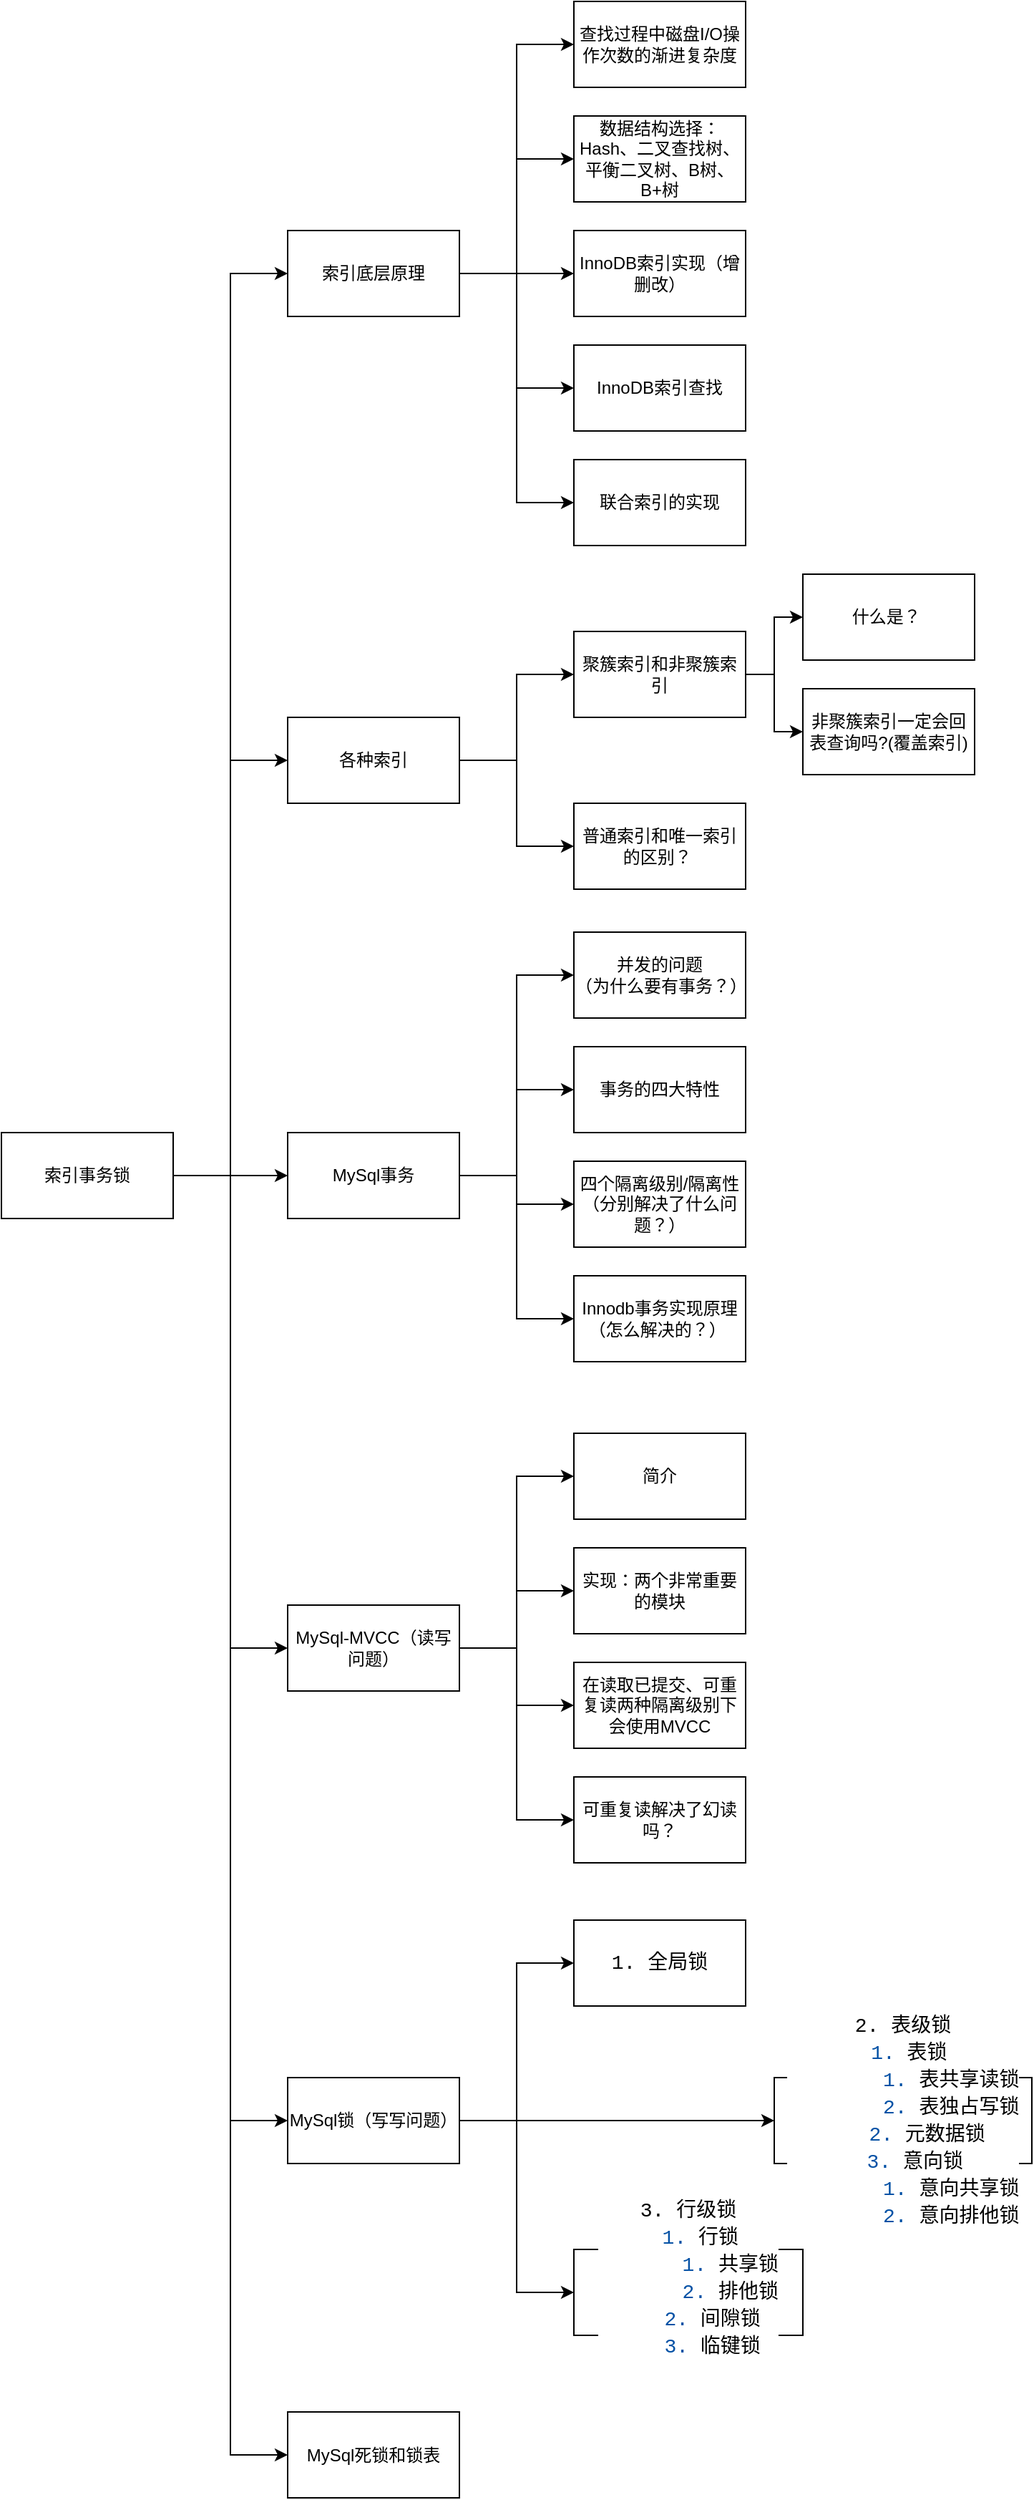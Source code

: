<mxfile version="20.8.16" type="device"><diagram name="第 1 页" id="4vLI9ShpS7k9PXXGTLjg"><mxGraphModel dx="1003" dy="828" grid="1" gridSize="10" guides="1" tooltips="1" connect="1" arrows="1" fold="1" page="1" pageScale="1" pageWidth="827" pageHeight="1169" math="0" shadow="0"><root><mxCell id="0"/><mxCell id="1" parent="0"/><mxCell id="x14KtIXuYS-L9D1vA7nW-3" value="" style="edgeStyle=orthogonalEdgeStyle;rounded=0;orthogonalLoop=1;jettySize=auto;html=1;entryX=0;entryY=0.5;entryDx=0;entryDy=0;" parent="1" source="x14KtIXuYS-L9D1vA7nW-1" target="x14KtIXuYS-L9D1vA7nW-2" edge="1"><mxGeometry relative="1" as="geometry"/></mxCell><mxCell id="x14KtIXuYS-L9D1vA7nW-9" style="edgeStyle=orthogonalEdgeStyle;rounded=0;orthogonalLoop=1;jettySize=auto;html=1;entryX=0;entryY=0.5;entryDx=0;entryDy=0;" parent="1" source="x14KtIXuYS-L9D1vA7nW-1" target="x14KtIXuYS-L9D1vA7nW-4" edge="1"><mxGeometry relative="1" as="geometry"/></mxCell><mxCell id="x14KtIXuYS-L9D1vA7nW-10" style="edgeStyle=orthogonalEdgeStyle;rounded=0;orthogonalLoop=1;jettySize=auto;html=1;entryX=0;entryY=0.5;entryDx=0;entryDy=0;" parent="1" source="x14KtIXuYS-L9D1vA7nW-1" target="x14KtIXuYS-L9D1vA7nW-5" edge="1"><mxGeometry relative="1" as="geometry"/></mxCell><mxCell id="x14KtIXuYS-L9D1vA7nW-11" style="edgeStyle=orthogonalEdgeStyle;rounded=0;orthogonalLoop=1;jettySize=auto;html=1;entryX=0;entryY=0.5;entryDx=0;entryDy=0;" parent="1" source="x14KtIXuYS-L9D1vA7nW-1" target="x14KtIXuYS-L9D1vA7nW-6" edge="1"><mxGeometry relative="1" as="geometry"/></mxCell><mxCell id="x14KtIXuYS-L9D1vA7nW-12" style="edgeStyle=orthogonalEdgeStyle;rounded=0;orthogonalLoop=1;jettySize=auto;html=1;entryX=0;entryY=0.5;entryDx=0;entryDy=0;" parent="1" source="x14KtIXuYS-L9D1vA7nW-1" target="x14KtIXuYS-L9D1vA7nW-7" edge="1"><mxGeometry relative="1" as="geometry"/></mxCell><mxCell id="x14KtIXuYS-L9D1vA7nW-13" style="edgeStyle=orthogonalEdgeStyle;rounded=0;orthogonalLoop=1;jettySize=auto;html=1;entryX=0;entryY=0.5;entryDx=0;entryDy=0;" parent="1" source="x14KtIXuYS-L9D1vA7nW-1" target="x14KtIXuYS-L9D1vA7nW-8" edge="1"><mxGeometry relative="1" as="geometry"/></mxCell><mxCell id="x14KtIXuYS-L9D1vA7nW-1" value="索引事务锁" style="rounded=0;whiteSpace=wrap;html=1;" parent="1" vertex="1"><mxGeometry x="40" y="830" width="120" height="60" as="geometry"/></mxCell><mxCell id="x14KtIXuYS-L9D1vA7nW-16" value="" style="edgeStyle=orthogonalEdgeStyle;rounded=0;orthogonalLoop=1;jettySize=auto;html=1;entryX=0;entryY=0.5;entryDx=0;entryDy=0;" parent="1" source="x14KtIXuYS-L9D1vA7nW-2" target="x14KtIXuYS-L9D1vA7nW-15" edge="1"><mxGeometry relative="1" as="geometry"/></mxCell><mxCell id="x14KtIXuYS-L9D1vA7nW-21" style="edgeStyle=orthogonalEdgeStyle;rounded=0;orthogonalLoop=1;jettySize=auto;html=1;entryX=0;entryY=0.5;entryDx=0;entryDy=0;" parent="1" source="x14KtIXuYS-L9D1vA7nW-2" target="x14KtIXuYS-L9D1vA7nW-17" edge="1"><mxGeometry relative="1" as="geometry"/></mxCell><mxCell id="x14KtIXuYS-L9D1vA7nW-22" style="edgeStyle=orthogonalEdgeStyle;rounded=0;orthogonalLoop=1;jettySize=auto;html=1;entryX=0;entryY=0.5;entryDx=0;entryDy=0;" parent="1" source="x14KtIXuYS-L9D1vA7nW-2" target="x14KtIXuYS-L9D1vA7nW-18" edge="1"><mxGeometry relative="1" as="geometry"/></mxCell><mxCell id="x14KtIXuYS-L9D1vA7nW-23" style="edgeStyle=orthogonalEdgeStyle;rounded=0;orthogonalLoop=1;jettySize=auto;html=1;entryX=0;entryY=0.5;entryDx=0;entryDy=0;" parent="1" source="x14KtIXuYS-L9D1vA7nW-2" target="x14KtIXuYS-L9D1vA7nW-19" edge="1"><mxGeometry relative="1" as="geometry"/></mxCell><mxCell id="x14KtIXuYS-L9D1vA7nW-24" style="edgeStyle=orthogonalEdgeStyle;rounded=0;orthogonalLoop=1;jettySize=auto;html=1;entryX=0;entryY=0.5;entryDx=0;entryDy=0;" parent="1" source="x14KtIXuYS-L9D1vA7nW-2" target="x14KtIXuYS-L9D1vA7nW-20" edge="1"><mxGeometry relative="1" as="geometry"/></mxCell><mxCell id="x14KtIXuYS-L9D1vA7nW-2" value="索引底层原理" style="rounded=0;whiteSpace=wrap;html=1;" parent="1" vertex="1"><mxGeometry x="240" y="200" width="120" height="60" as="geometry"/></mxCell><mxCell id="x14KtIXuYS-L9D1vA7nW-27" value="" style="edgeStyle=orthogonalEdgeStyle;rounded=0;orthogonalLoop=1;jettySize=auto;html=1;entryX=0;entryY=0.5;entryDx=0;entryDy=0;" parent="1" source="x14KtIXuYS-L9D1vA7nW-4" target="x14KtIXuYS-L9D1vA7nW-26" edge="1"><mxGeometry relative="1" as="geometry"/></mxCell><mxCell id="x14KtIXuYS-L9D1vA7nW-29" style="edgeStyle=orthogonalEdgeStyle;rounded=0;orthogonalLoop=1;jettySize=auto;html=1;entryX=0;entryY=0.5;entryDx=0;entryDy=0;" parent="1" source="x14KtIXuYS-L9D1vA7nW-4" target="x14KtIXuYS-L9D1vA7nW-28" edge="1"><mxGeometry relative="1" as="geometry"/></mxCell><mxCell id="x14KtIXuYS-L9D1vA7nW-4" value="各种索引" style="rounded=0;whiteSpace=wrap;html=1;" parent="1" vertex="1"><mxGeometry x="240" y="540" width="120" height="60" as="geometry"/></mxCell><mxCell id="x14KtIXuYS-L9D1vA7nW-35" value="" style="edgeStyle=orthogonalEdgeStyle;rounded=0;orthogonalLoop=1;jettySize=auto;html=1;entryX=0;entryY=0.5;entryDx=0;entryDy=0;" parent="1" source="x14KtIXuYS-L9D1vA7nW-5" target="x14KtIXuYS-L9D1vA7nW-34" edge="1"><mxGeometry relative="1" as="geometry"/></mxCell><mxCell id="x14KtIXuYS-L9D1vA7nW-39" style="edgeStyle=orthogonalEdgeStyle;rounded=0;orthogonalLoop=1;jettySize=auto;html=1;entryX=0;entryY=0.5;entryDx=0;entryDy=0;" parent="1" source="x14KtIXuYS-L9D1vA7nW-5" target="x14KtIXuYS-L9D1vA7nW-36" edge="1"><mxGeometry relative="1" as="geometry"/></mxCell><mxCell id="x14KtIXuYS-L9D1vA7nW-40" style="edgeStyle=orthogonalEdgeStyle;rounded=0;orthogonalLoop=1;jettySize=auto;html=1;" parent="1" source="x14KtIXuYS-L9D1vA7nW-5" target="x14KtIXuYS-L9D1vA7nW-38" edge="1"><mxGeometry relative="1" as="geometry"/></mxCell><mxCell id="x14KtIXuYS-L9D1vA7nW-41" style="edgeStyle=orthogonalEdgeStyle;rounded=0;orthogonalLoop=1;jettySize=auto;html=1;entryX=0;entryY=0.5;entryDx=0;entryDy=0;" parent="1" source="x14KtIXuYS-L9D1vA7nW-5" target="x14KtIXuYS-L9D1vA7nW-37" edge="1"><mxGeometry relative="1" as="geometry"/></mxCell><mxCell id="x14KtIXuYS-L9D1vA7nW-5" value="MySql事务" style="rounded=0;whiteSpace=wrap;html=1;" parent="1" vertex="1"><mxGeometry x="240" y="830" width="120" height="60" as="geometry"/></mxCell><mxCell id="x14KtIXuYS-L9D1vA7nW-43" value="" style="edgeStyle=orthogonalEdgeStyle;rounded=0;orthogonalLoop=1;jettySize=auto;html=1;entryX=0;entryY=0.5;entryDx=0;entryDy=0;" parent="1" source="x14KtIXuYS-L9D1vA7nW-6" target="x14KtIXuYS-L9D1vA7nW-42" edge="1"><mxGeometry relative="1" as="geometry"/></mxCell><mxCell id="x14KtIXuYS-L9D1vA7nW-47" style="edgeStyle=orthogonalEdgeStyle;rounded=0;orthogonalLoop=1;jettySize=auto;html=1;entryX=0;entryY=0.5;entryDx=0;entryDy=0;" parent="1" source="x14KtIXuYS-L9D1vA7nW-6" target="x14KtIXuYS-L9D1vA7nW-44" edge="1"><mxGeometry relative="1" as="geometry"/></mxCell><mxCell id="x14KtIXuYS-L9D1vA7nW-48" style="edgeStyle=orthogonalEdgeStyle;rounded=0;orthogonalLoop=1;jettySize=auto;html=1;entryX=0;entryY=0.5;entryDx=0;entryDy=0;" parent="1" source="x14KtIXuYS-L9D1vA7nW-6" target="x14KtIXuYS-L9D1vA7nW-45" edge="1"><mxGeometry relative="1" as="geometry"/></mxCell><mxCell id="x14KtIXuYS-L9D1vA7nW-49" style="edgeStyle=orthogonalEdgeStyle;rounded=0;orthogonalLoop=1;jettySize=auto;html=1;entryX=0;entryY=0.5;entryDx=0;entryDy=0;" parent="1" source="x14KtIXuYS-L9D1vA7nW-6" target="x14KtIXuYS-L9D1vA7nW-46" edge="1"><mxGeometry relative="1" as="geometry"/></mxCell><mxCell id="x14KtIXuYS-L9D1vA7nW-6" value="MySql-MVCC（读写问题）" style="rounded=0;whiteSpace=wrap;html=1;" parent="1" vertex="1"><mxGeometry x="240" y="1160" width="120" height="60" as="geometry"/></mxCell><mxCell id="x14KtIXuYS-L9D1vA7nW-51" value="" style="edgeStyle=orthogonalEdgeStyle;rounded=0;orthogonalLoop=1;jettySize=auto;html=1;entryX=0;entryY=0.5;entryDx=0;entryDy=0;" parent="1" source="x14KtIXuYS-L9D1vA7nW-7" target="x14KtIXuYS-L9D1vA7nW-50" edge="1"><mxGeometry relative="1" as="geometry"/></mxCell><mxCell id="x14KtIXuYS-L9D1vA7nW-54" style="edgeStyle=orthogonalEdgeStyle;rounded=0;orthogonalLoop=1;jettySize=auto;html=1;entryX=0;entryY=0.5;entryDx=0;entryDy=0;" parent="1" source="x14KtIXuYS-L9D1vA7nW-7" target="x14KtIXuYS-L9D1vA7nW-53" edge="1"><mxGeometry relative="1" as="geometry"/></mxCell><mxCell id="x14KtIXuYS-L9D1vA7nW-55" style="edgeStyle=orthogonalEdgeStyle;rounded=0;orthogonalLoop=1;jettySize=auto;html=1;entryX=0;entryY=0.5;entryDx=0;entryDy=0;" parent="1" source="x14KtIXuYS-L9D1vA7nW-7" target="x14KtIXuYS-L9D1vA7nW-52" edge="1"><mxGeometry relative="1" as="geometry"/></mxCell><mxCell id="x14KtIXuYS-L9D1vA7nW-7" value="MySql锁（写写问题）" style="rounded=0;whiteSpace=wrap;html=1;" parent="1" vertex="1"><mxGeometry x="240" y="1490" width="120" height="60" as="geometry"/></mxCell><mxCell id="x14KtIXuYS-L9D1vA7nW-8" value="MySql死锁和锁表" style="rounded=0;whiteSpace=wrap;html=1;" parent="1" vertex="1"><mxGeometry x="240" y="1723.5" width="120" height="60" as="geometry"/></mxCell><mxCell id="x14KtIXuYS-L9D1vA7nW-15" value="&lt;div&gt;查找过程中磁盘I/O操作次数的渐进复杂度&lt;/div&gt;" style="rounded=0;whiteSpace=wrap;html=1;" parent="1" vertex="1"><mxGeometry x="440" y="40" width="120" height="60" as="geometry"/></mxCell><mxCell id="x14KtIXuYS-L9D1vA7nW-17" value="数据结构选择：Hash、二叉查找树、平衡二叉树、B树、B+树" style="rounded=0;whiteSpace=wrap;html=1;" parent="1" vertex="1"><mxGeometry x="440" y="120" width="120" height="60" as="geometry"/></mxCell><mxCell id="x14KtIXuYS-L9D1vA7nW-18" value="InnoDB索引实现（增删改）" style="rounded=0;whiteSpace=wrap;html=1;" parent="1" vertex="1"><mxGeometry x="440" y="200" width="120" height="60" as="geometry"/></mxCell><mxCell id="x14KtIXuYS-L9D1vA7nW-19" value="InnoDB索引查找" style="rounded=0;whiteSpace=wrap;html=1;" parent="1" vertex="1"><mxGeometry x="440" y="280" width="120" height="60" as="geometry"/></mxCell><mxCell id="x14KtIXuYS-L9D1vA7nW-20" value="联合索引的实现" style="rounded=0;whiteSpace=wrap;html=1;" parent="1" vertex="1"><mxGeometry x="440" y="360" width="120" height="60" as="geometry"/></mxCell><mxCell id="x14KtIXuYS-L9D1vA7nW-31" value="" style="edgeStyle=orthogonalEdgeStyle;rounded=0;orthogonalLoop=1;jettySize=auto;html=1;" parent="1" source="x14KtIXuYS-L9D1vA7nW-26" target="x14KtIXuYS-L9D1vA7nW-30" edge="1"><mxGeometry relative="1" as="geometry"/></mxCell><mxCell id="x14KtIXuYS-L9D1vA7nW-33" style="edgeStyle=orthogonalEdgeStyle;rounded=0;orthogonalLoop=1;jettySize=auto;html=1;entryX=0;entryY=0.5;entryDx=0;entryDy=0;" parent="1" source="x14KtIXuYS-L9D1vA7nW-26" target="x14KtIXuYS-L9D1vA7nW-32" edge="1"><mxGeometry relative="1" as="geometry"/></mxCell><mxCell id="x14KtIXuYS-L9D1vA7nW-26" value="聚簇索引和非聚簇索引" style="rounded=0;whiteSpace=wrap;html=1;" parent="1" vertex="1"><mxGeometry x="440" y="480" width="120" height="60" as="geometry"/></mxCell><mxCell id="x14KtIXuYS-L9D1vA7nW-28" value="普通索引和唯一索引的区别？&amp;nbsp;" style="rounded=0;whiteSpace=wrap;html=1;" parent="1" vertex="1"><mxGeometry x="440" y="600" width="120" height="60" as="geometry"/></mxCell><mxCell id="x14KtIXuYS-L9D1vA7nW-30" value="什么是？&amp;nbsp;" style="rounded=0;whiteSpace=wrap;html=1;" parent="1" vertex="1"><mxGeometry x="600" y="440" width="120" height="60" as="geometry"/></mxCell><mxCell id="x14KtIXuYS-L9D1vA7nW-32" value="非聚簇索引一定会回表查询吗?(覆盖索引)" style="rounded=0;whiteSpace=wrap;html=1;" parent="1" vertex="1"><mxGeometry x="600" y="520" width="120" height="60" as="geometry"/></mxCell><mxCell id="x14KtIXuYS-L9D1vA7nW-34" value="并发的问题&lt;br&gt;（为什么要有事务？）" style="rounded=0;whiteSpace=wrap;html=1;" parent="1" vertex="1"><mxGeometry x="440" y="690" width="120" height="60" as="geometry"/></mxCell><mxCell id="x14KtIXuYS-L9D1vA7nW-36" value="事务的四大特性" style="rounded=0;whiteSpace=wrap;html=1;" parent="1" vertex="1"><mxGeometry x="440" y="770" width="120" height="60" as="geometry"/></mxCell><mxCell id="x14KtIXuYS-L9D1vA7nW-37" value="Innodb事务实现原理（怎么解决的？）&amp;nbsp;" style="rounded=0;whiteSpace=wrap;html=1;" parent="1" vertex="1"><mxGeometry x="440" y="930" width="120" height="60" as="geometry"/></mxCell><mxCell id="x14KtIXuYS-L9D1vA7nW-38" value="四个隔离级别/隔离性（分别解决了什么问题？）" style="rounded=0;whiteSpace=wrap;html=1;" parent="1" vertex="1"><mxGeometry x="440" y="850" width="120" height="60" as="geometry"/></mxCell><mxCell id="x14KtIXuYS-L9D1vA7nW-42" value="简介" style="rounded=0;whiteSpace=wrap;html=1;" parent="1" vertex="1"><mxGeometry x="440" y="1040" width="120" height="60" as="geometry"/></mxCell><mxCell id="x14KtIXuYS-L9D1vA7nW-44" value="实现：两个非常重要的模块" style="rounded=0;whiteSpace=wrap;html=1;" parent="1" vertex="1"><mxGeometry x="440" y="1120" width="120" height="60" as="geometry"/></mxCell><mxCell id="x14KtIXuYS-L9D1vA7nW-45" value="在读取已提交、可重复读两种隔离级别下会使用MVCC" style="rounded=0;whiteSpace=wrap;html=1;" parent="1" vertex="1"><mxGeometry x="440" y="1200" width="120" height="60" as="geometry"/></mxCell><mxCell id="x14KtIXuYS-L9D1vA7nW-46" value="可重复读解决了幻读吗？" style="rounded=0;whiteSpace=wrap;html=1;" parent="1" vertex="1"><mxGeometry x="440" y="1280" width="120" height="60" as="geometry"/></mxCell><mxCell id="x14KtIXuYS-L9D1vA7nW-50" value="&lt;div style=&quot;background-color: rgb(255, 255, 255); font-family: Consolas, &amp;quot;Courier New&amp;quot;, monospace; font-size: 14px; line-height: 19px;&quot;&gt;&lt;div&gt;2. 表级锁&lt;/div&gt;&lt;div&gt;&amp;nbsp;&lt;span style=&quot;color: #0451a5;&quot;&gt;1.&lt;/span&gt; 表锁&lt;/div&gt;&lt;div&gt;&amp;nbsp; &amp;nbsp; &amp;nbsp; &amp;nbsp; &lt;span style=&quot;color: #0451a5;&quot;&gt;1.&lt;/span&gt; 表共享读锁&lt;/div&gt;&lt;div&gt;&amp;nbsp; &amp;nbsp; &amp;nbsp; &amp;nbsp; &lt;span style=&quot;color: #0451a5;&quot;&gt;2.&lt;/span&gt; 表独占写锁&lt;/div&gt;&lt;div&gt;&amp;nbsp; &amp;nbsp; &lt;span style=&quot;color: #0451a5;&quot;&gt;2.&lt;/span&gt; 元数据锁&lt;/div&gt;&lt;div&gt;&amp;nbsp; &lt;span style=&quot;color: #0451a5;&quot;&gt;3.&lt;/span&gt; 意向锁&lt;/div&gt;&lt;div&gt;&amp;nbsp; &amp;nbsp; &amp;nbsp; &amp;nbsp; &lt;span style=&quot;color: #0451a5;&quot;&gt;1.&lt;/span&gt; 意向共享锁&lt;/div&gt;&lt;div&gt;&amp;nbsp; &amp;nbsp; &amp;nbsp; &amp;nbsp; &lt;span style=&quot;color: #0451a5;&quot;&gt;2.&lt;/span&gt; 意向排他锁&lt;/div&gt;&lt;/div&gt;" style="rounded=0;whiteSpace=wrap;html=1;" parent="1" vertex="1"><mxGeometry x="580" y="1490" width="180" height="60" as="geometry"/></mxCell><mxCell id="x14KtIXuYS-L9D1vA7nW-52" value="&lt;div style=&quot;background-color: rgb(255, 255, 255); font-family: Consolas, &amp;quot;Courier New&amp;quot;, monospace; font-size: 14px; line-height: 19px;&quot;&gt;&lt;div&gt;3. 行级锁&lt;/div&gt;&lt;div&gt;&amp;nbsp; &lt;span style=&quot;color: #0451a5;&quot;&gt;1.&lt;/span&gt; 行锁&lt;/div&gt;&lt;div&gt;&amp;nbsp; &amp;nbsp; &amp;nbsp; &amp;nbsp;&lt;span style=&quot;color: #0451a5;&quot;&gt;1.&lt;/span&gt; 共享锁&lt;/div&gt;&lt;div&gt;&amp;nbsp; &amp;nbsp; &amp;nbsp; &amp;nbsp;&lt;span style=&quot;color: #0451a5;&quot;&gt;2.&lt;/span&gt; 排他锁&lt;/div&gt;&lt;div&gt;&amp;nbsp; &amp;nbsp; &lt;span style=&quot;color: #0451a5;&quot;&gt;2.&lt;/span&gt; 间隙锁&lt;/div&gt;&lt;div&gt;&amp;nbsp; &amp;nbsp; &lt;span style=&quot;color: #0451a5;&quot;&gt;3.&lt;/span&gt; 临键锁&lt;/div&gt;&lt;br&gt;&lt;/div&gt;" style="rounded=0;whiteSpace=wrap;html=1;" parent="1" vertex="1"><mxGeometry x="440" y="1610" width="160" height="60" as="geometry"/></mxCell><mxCell id="x14KtIXuYS-L9D1vA7nW-53" value="&lt;div style=&quot;background-color: rgb(255, 255, 255); font-family: Consolas, &amp;quot;Courier New&amp;quot;, monospace; font-size: 14px; line-height: 19px;&quot;&gt;1. 全局锁&lt;/div&gt;" style="rounded=0;whiteSpace=wrap;html=1;" parent="1" vertex="1"><mxGeometry x="440" y="1380" width="120" height="60" as="geometry"/></mxCell></root></mxGraphModel></diagram></mxfile>